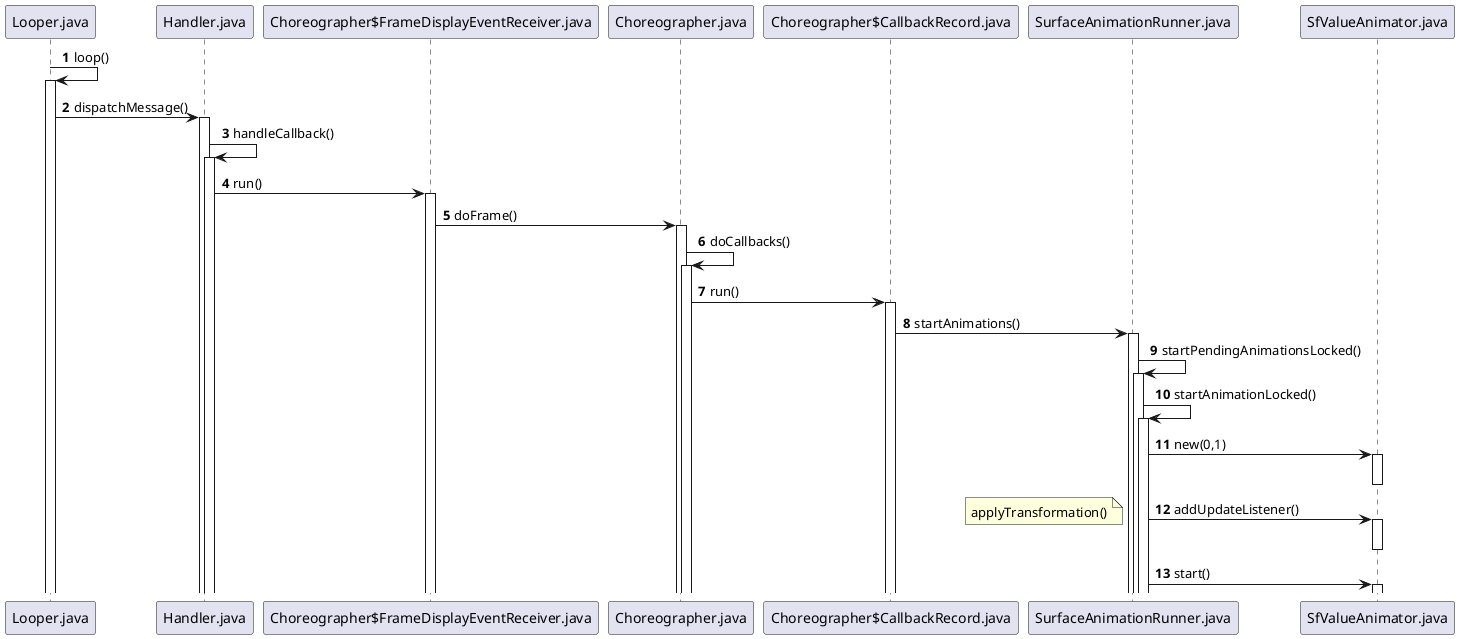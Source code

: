 @startuml
'https://plantuml.com/sequence-diagram

autonumber

Looper.java -> Looper.java : loop()
activate Looper.java
Looper.java -> Handler.java: dispatchMessage()
activate Handler.java
Handler.java -> Handler.java: handleCallback()
activate Handler.java
Handler.java -> "Choreographer$FrameDisplayEventReceiver.java": run()
activate "Choreographer$FrameDisplayEventReceiver.java"
"Choreographer$FrameDisplayEventReceiver.java"-> Choreographer.java :doFrame()
activate Choreographer.java
Choreographer.java -> Choreographer.java: doCallbacks()
activate Choreographer.java
Choreographer.java -> "Choreographer$CallbackRecord.java": run()
activate "Choreographer$CallbackRecord.java"
"Choreographer$CallbackRecord.java" -> SurfaceAnimationRunner.java: startAnimations()
activate SurfaceAnimationRunner.java
SurfaceAnimationRunner.java -> SurfaceAnimationRunner.java: startPendingAnimationsLocked()
activate SurfaceAnimationRunner.java
SurfaceAnimationRunner.java -> SurfaceAnimationRunner.java: startAnimationLocked()
activate SurfaceAnimationRunner.java

SurfaceAnimationRunner.java -> SfValueAnimator.java: new(0,1)
activate SfValueAnimator.java
deactivate SfValueAnimator.java
SurfaceAnimationRunner.java -> SfValueAnimator.java: addUpdateListener()
activate SfValueAnimator.java
deactivate SfValueAnimator.java
note left
applyTransformation()
end note

SurfaceAnimationRunner.java -> SfValueAnimator.java: start()
activate SfValueAnimator.java


@enduml